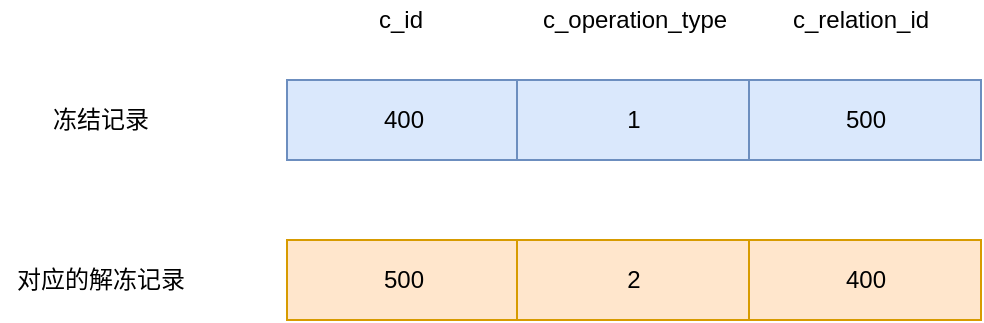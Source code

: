 <mxfile version="15.5.6" type="github">
  <diagram id="cwfKs6KwY57JWzBpP7kq" name="Page-1">
    <mxGraphModel dx="946" dy="536" grid="1" gridSize="10" guides="1" tooltips="1" connect="1" arrows="1" fold="1" page="1" pageScale="1" pageWidth="827" pageHeight="1169" math="0" shadow="0">
      <root>
        <mxCell id="0" />
        <mxCell id="1" parent="0" />
        <mxCell id="jqCtrTQcVhUolQ3oMNVB-32" value="c_id" style="text;html=1;align=center;verticalAlign=middle;resizable=0;points=[];autosize=1;strokeColor=none;fillColor=none;" vertex="1" parent="1">
          <mxGeometry x="360" y="200" width="40" height="20" as="geometry" />
        </mxCell>
        <mxCell id="jqCtrTQcVhUolQ3oMNVB-33" value="c_relation_id" style="text;html=1;align=center;verticalAlign=middle;resizable=0;points=[];autosize=1;strokeColor=none;fillColor=none;" vertex="1" parent="1">
          <mxGeometry x="570" y="200" width="80" height="20" as="geometry" />
        </mxCell>
        <mxCell id="jqCtrTQcVhUolQ3oMNVB-34" value="&lt;span style=&quot;text-align: left&quot;&gt;c_operation_type&lt;/span&gt;" style="text;html=1;align=center;verticalAlign=middle;resizable=0;points=[];autosize=1;strokeColor=none;fillColor=none;" vertex="1" parent="1">
          <mxGeometry x="442" y="200" width="110" height="20" as="geometry" />
        </mxCell>
        <mxCell id="jqCtrTQcVhUolQ3oMNVB-35" value="冻结记录" style="text;html=1;align=center;verticalAlign=middle;resizable=0;points=[];autosize=1;strokeColor=none;fillColor=none;" vertex="1" parent="1">
          <mxGeometry x="200" y="250" width="60" height="20" as="geometry" />
        </mxCell>
        <mxCell id="jqCtrTQcVhUolQ3oMNVB-36" value="对应的解冻记录" style="text;html=1;align=center;verticalAlign=middle;resizable=0;points=[];autosize=1;strokeColor=none;fillColor=none;" vertex="1" parent="1">
          <mxGeometry x="180" y="330" width="100" height="20" as="geometry" />
        </mxCell>
        <mxCell id="jqCtrTQcVhUolQ3oMNVB-37" value="400" style="rounded=0;whiteSpace=wrap;html=1;fillColor=#dae8fc;strokeColor=#6c8ebf;" vertex="1" parent="1">
          <mxGeometry x="323.5" y="240" width="116" height="40" as="geometry" />
        </mxCell>
        <mxCell id="jqCtrTQcVhUolQ3oMNVB-38" value="1" style="rounded=0;whiteSpace=wrap;html=1;fillColor=#dae8fc;strokeColor=#6c8ebf;" vertex="1" parent="1">
          <mxGeometry x="438.5" y="240" width="116" height="40" as="geometry" />
        </mxCell>
        <mxCell id="jqCtrTQcVhUolQ3oMNVB-39" value="500" style="rounded=0;whiteSpace=wrap;html=1;fillColor=#dae8fc;strokeColor=#6c8ebf;" vertex="1" parent="1">
          <mxGeometry x="554.5" y="240" width="116" height="40" as="geometry" />
        </mxCell>
        <mxCell id="jqCtrTQcVhUolQ3oMNVB-40" value="500" style="rounded=0;whiteSpace=wrap;html=1;fillColor=#ffe6cc;strokeColor=#d79b00;" vertex="1" parent="1">
          <mxGeometry x="323.5" y="320" width="116" height="40" as="geometry" />
        </mxCell>
        <mxCell id="jqCtrTQcVhUolQ3oMNVB-41" value="2" style="rounded=0;whiteSpace=wrap;html=1;fillColor=#ffe6cc;strokeColor=#d79b00;" vertex="1" parent="1">
          <mxGeometry x="438.5" y="320" width="116" height="40" as="geometry" />
        </mxCell>
        <mxCell id="jqCtrTQcVhUolQ3oMNVB-42" value="400" style="rounded=0;whiteSpace=wrap;html=1;fillColor=#ffe6cc;strokeColor=#d79b00;" vertex="1" parent="1">
          <mxGeometry x="554.5" y="320" width="116" height="40" as="geometry" />
        </mxCell>
      </root>
    </mxGraphModel>
  </diagram>
</mxfile>
